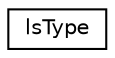 digraph "Graphical Class Hierarchy"
{
 // LATEX_PDF_SIZE
  edge [fontname="Helvetica",fontsize="10",labelfontname="Helvetica",labelfontsize="10"];
  node [fontname="Helvetica",fontsize="10",shape=record];
  rankdir="LR";
  Node0 [label="lsType",height=0.2,width=0.4,color="black", fillcolor="white", style="filled",URL="$classls_type.html",tooltip="Linear system of equations solver type."];
}
